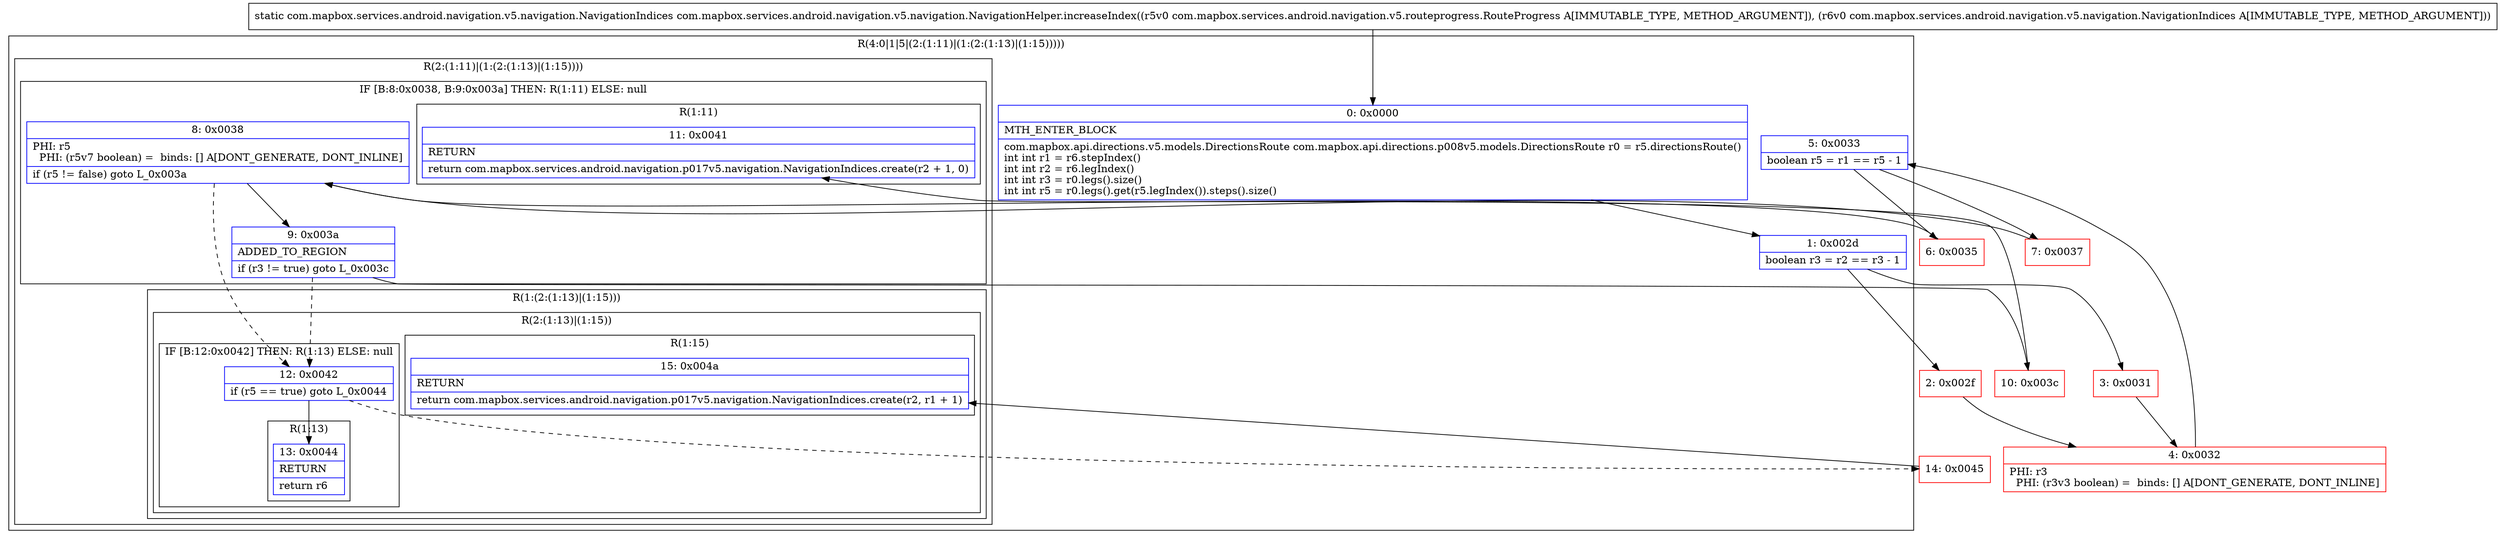 digraph "CFG forcom.mapbox.services.android.navigation.v5.navigation.NavigationHelper.increaseIndex(Lcom\/mapbox\/services\/android\/navigation\/v5\/routeprogress\/RouteProgress;Lcom\/mapbox\/services\/android\/navigation\/v5\/navigation\/NavigationIndices;)Lcom\/mapbox\/services\/android\/navigation\/v5\/navigation\/NavigationIndices;" {
subgraph cluster_Region_1579177575 {
label = "R(4:0|1|5|(2:(1:11)|(1:(2:(1:13)|(1:15)))))";
node [shape=record,color=blue];
Node_0 [shape=record,label="{0\:\ 0x0000|MTH_ENTER_BLOCK\l|com.mapbox.api.directions.v5.models.DirectionsRoute com.mapbox.api.directions.p008v5.models.DirectionsRoute r0 = r5.directionsRoute()\lint int r1 = r6.stepIndex()\lint int r2 = r6.legIndex()\lint int r3 = r0.legs().size()\lint int r5 = r0.legs().get(r5.legIndex()).steps().size()\l}"];
Node_1 [shape=record,label="{1\:\ 0x002d|boolean r3 = r2 == r3 \- 1\l}"];
Node_5 [shape=record,label="{5\:\ 0x0033|boolean r5 = r1 == r5 \- 1\l}"];
subgraph cluster_Region_1918845771 {
label = "R(2:(1:11)|(1:(2:(1:13)|(1:15))))";
node [shape=record,color=blue];
subgraph cluster_IfRegion_600663892 {
label = "IF [B:8:0x0038, B:9:0x003a] THEN: R(1:11) ELSE: null";
node [shape=record,color=blue];
Node_8 [shape=record,label="{8\:\ 0x0038|PHI: r5 \l  PHI: (r5v7 boolean) =  binds: [] A[DONT_GENERATE, DONT_INLINE]\l|if (r5 != false) goto L_0x003a\l}"];
Node_9 [shape=record,label="{9\:\ 0x003a|ADDED_TO_REGION\l|if (r3 != true) goto L_0x003c\l}"];
subgraph cluster_Region_1725337858 {
label = "R(1:11)";
node [shape=record,color=blue];
Node_11 [shape=record,label="{11\:\ 0x0041|RETURN\l|return com.mapbox.services.android.navigation.p017v5.navigation.NavigationIndices.create(r2 + 1, 0)\l}"];
}
}
subgraph cluster_Region_1818025432 {
label = "R(1:(2:(1:13)|(1:15)))";
node [shape=record,color=blue];
subgraph cluster_Region_1953507862 {
label = "R(2:(1:13)|(1:15))";
node [shape=record,color=blue];
subgraph cluster_IfRegion_2139266596 {
label = "IF [B:12:0x0042] THEN: R(1:13) ELSE: null";
node [shape=record,color=blue];
Node_12 [shape=record,label="{12\:\ 0x0042|if (r5 == true) goto L_0x0044\l}"];
subgraph cluster_Region_1825017702 {
label = "R(1:13)";
node [shape=record,color=blue];
Node_13 [shape=record,label="{13\:\ 0x0044|RETURN\l|return r6\l}"];
}
}
subgraph cluster_Region_1962296448 {
label = "R(1:15)";
node [shape=record,color=blue];
Node_15 [shape=record,label="{15\:\ 0x004a|RETURN\l|return com.mapbox.services.android.navigation.p017v5.navigation.NavigationIndices.create(r2, r1 + 1)\l}"];
}
}
}
}
}
Node_2 [shape=record,color=red,label="{2\:\ 0x002f}"];
Node_3 [shape=record,color=red,label="{3\:\ 0x0031}"];
Node_4 [shape=record,color=red,label="{4\:\ 0x0032|PHI: r3 \l  PHI: (r3v3 boolean) =  binds: [] A[DONT_GENERATE, DONT_INLINE]\l}"];
Node_6 [shape=record,color=red,label="{6\:\ 0x0035}"];
Node_7 [shape=record,color=red,label="{7\:\ 0x0037}"];
Node_10 [shape=record,color=red,label="{10\:\ 0x003c}"];
Node_14 [shape=record,color=red,label="{14\:\ 0x0045}"];
MethodNode[shape=record,label="{static com.mapbox.services.android.navigation.v5.navigation.NavigationIndices com.mapbox.services.android.navigation.v5.navigation.NavigationHelper.increaseIndex((r5v0 com.mapbox.services.android.navigation.v5.routeprogress.RouteProgress A[IMMUTABLE_TYPE, METHOD_ARGUMENT]), (r6v0 com.mapbox.services.android.navigation.v5.navigation.NavigationIndices A[IMMUTABLE_TYPE, METHOD_ARGUMENT])) }"];
MethodNode -> Node_0;
Node_0 -> Node_1;
Node_1 -> Node_2;
Node_1 -> Node_3;
Node_5 -> Node_6;
Node_5 -> Node_7;
Node_8 -> Node_9;
Node_8 -> Node_12[style=dashed];
Node_9 -> Node_10;
Node_9 -> Node_12[style=dashed];
Node_12 -> Node_13;
Node_12 -> Node_14[style=dashed];
Node_2 -> Node_4;
Node_3 -> Node_4;
Node_4 -> Node_5;
Node_6 -> Node_8;
Node_7 -> Node_8;
Node_10 -> Node_11;
Node_14 -> Node_15;
}

